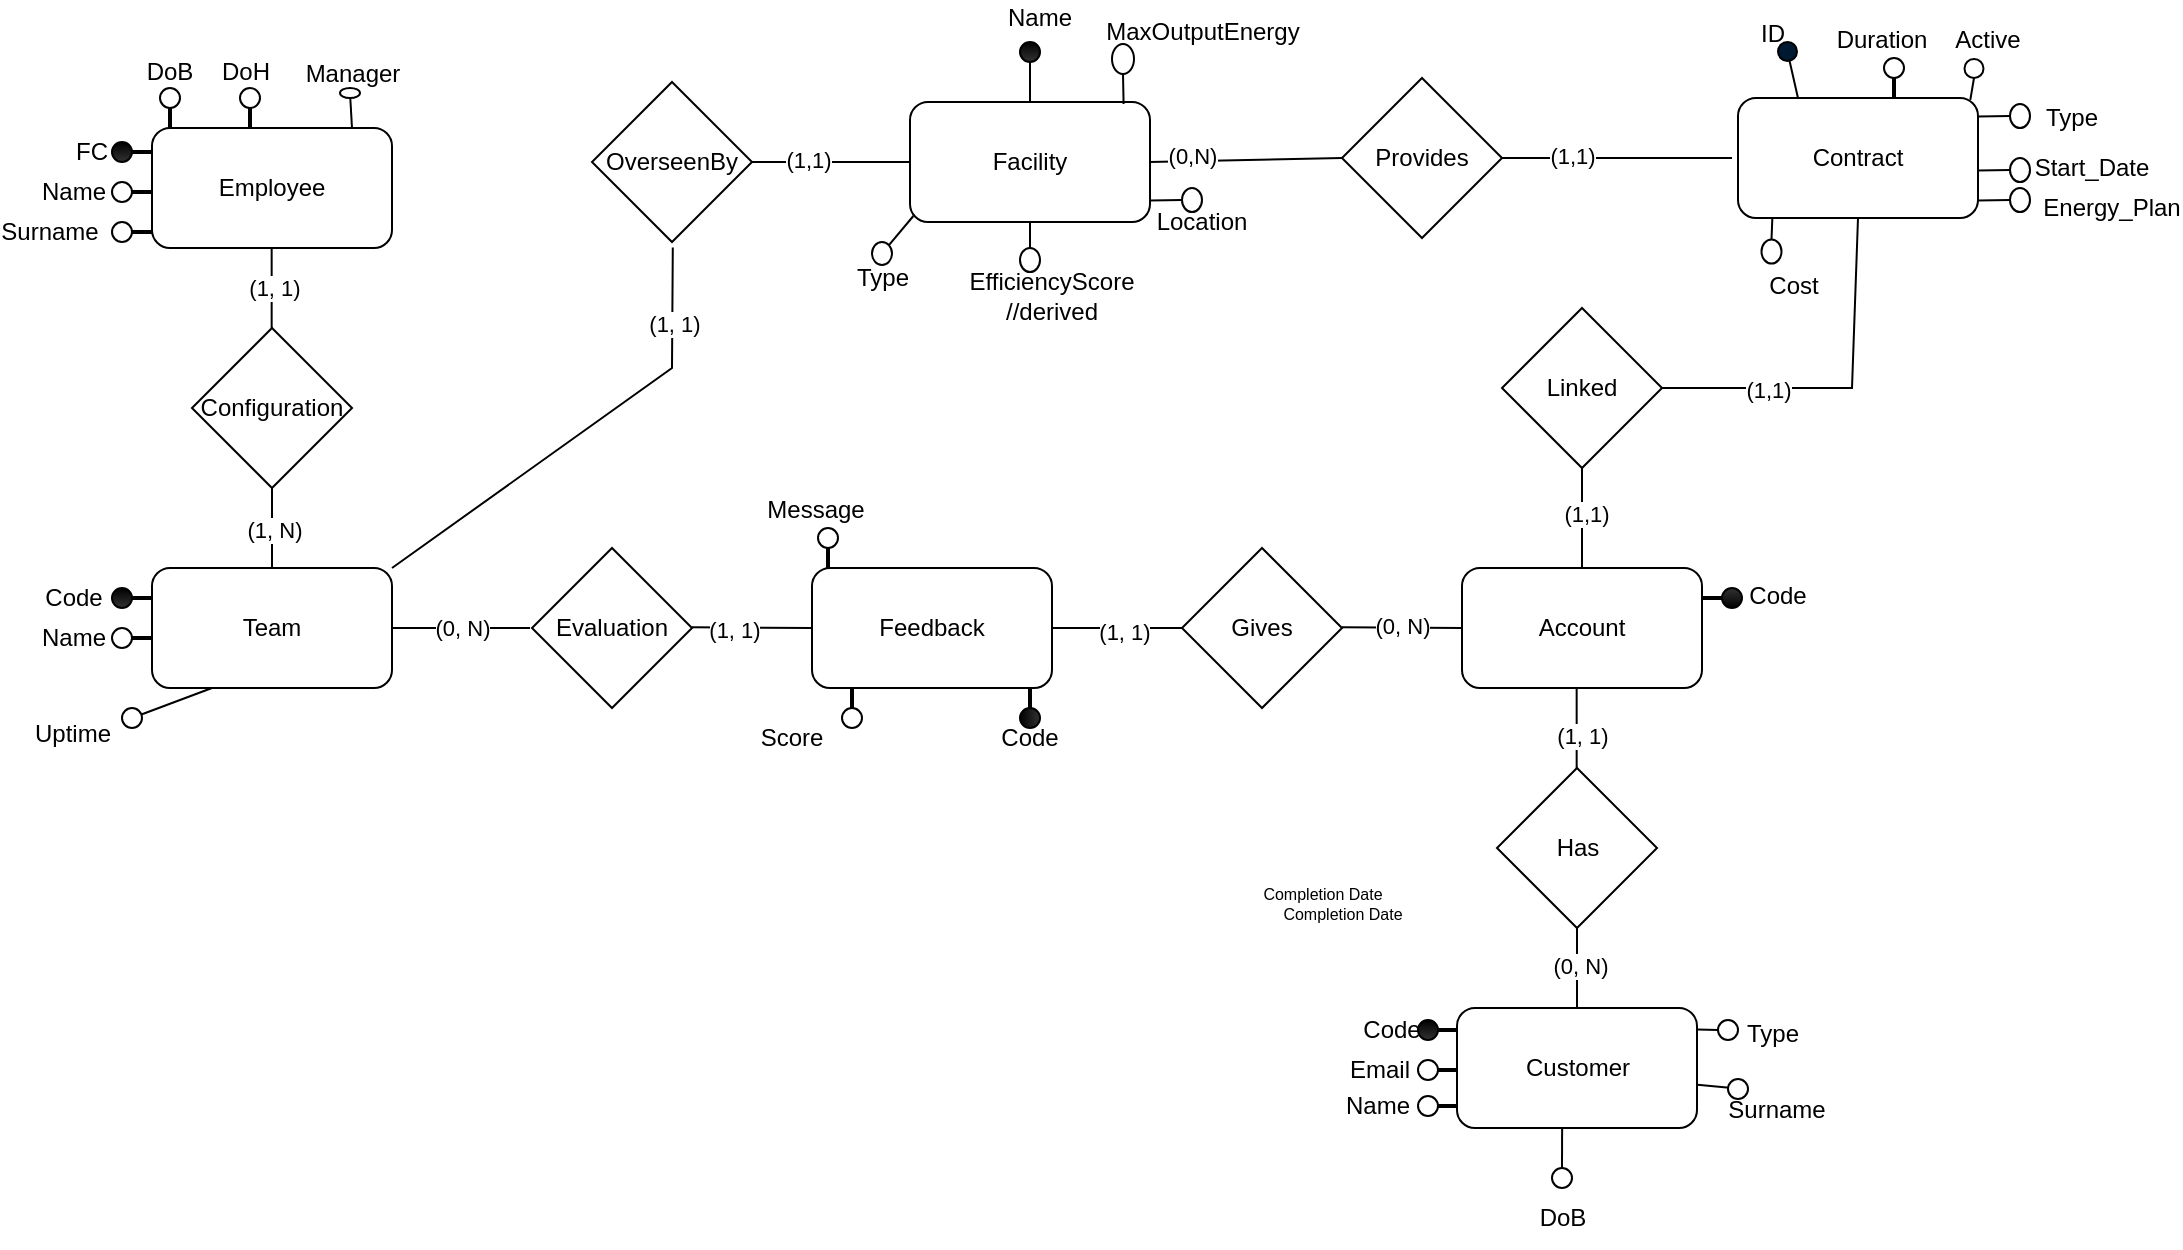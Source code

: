 <mxfile version="26.0.10">
  <diagram id="R2lEEEUBdFMjLlhIrx00" name="Page-1">
    <mxGraphModel dx="2049" dy="1503" grid="1" gridSize="10" guides="1" tooltips="1" connect="1" arrows="1" fold="1" page="0" pageScale="1" pageWidth="850" pageHeight="1100" background="none" math="0" shadow="0" extFonts="Permanent Marker^https://fonts.googleapis.com/css?family=Permanent+Marker">
      <root>
        <mxCell id="0" />
        <mxCell id="1" parent="0" />
        <mxCell id="Rv9nNQW4Hy2pHnhk0odQ-2" value="Facility" style="rounded=1;whiteSpace=wrap;html=1;" parent="1" vertex="1">
          <mxGeometry x="509" y="27" width="120" height="60" as="geometry" />
        </mxCell>
        <mxCell id="Rv9nNQW4Hy2pHnhk0odQ-5" value="Customer" style="rounded=1;whiteSpace=wrap;html=1;" parent="1" vertex="1">
          <mxGeometry x="782.5" y="480" width="120" height="60" as="geometry" />
        </mxCell>
        <mxCell id="Rv9nNQW4Hy2pHnhk0odQ-7" value="Team" style="rounded=1;whiteSpace=wrap;html=1;" parent="1" vertex="1">
          <mxGeometry x="130" y="260" width="120" height="60" as="geometry" />
        </mxCell>
        <mxCell id="Rv9nNQW4Hy2pHnhk0odQ-8" value="Employee" style="rounded=1;whiteSpace=wrap;html=1;" parent="1" vertex="1">
          <mxGeometry x="130" y="40" width="120" height="60" as="geometry" />
        </mxCell>
        <mxCell id="Rv9nNQW4Hy2pHnhk0odQ-10" value="Feedback" style="rounded=1;whiteSpace=wrap;html=1;" parent="1" vertex="1">
          <mxGeometry x="460" y="260" width="120" height="60" as="geometry" />
        </mxCell>
        <mxCell id="Rv9nNQW4Hy2pHnhk0odQ-11" value="Account" style="rounded=1;whiteSpace=wrap;html=1;" parent="1" vertex="1">
          <mxGeometry x="785" y="260" width="120" height="60" as="geometry" />
        </mxCell>
        <mxCell id="Rv9nNQW4Hy2pHnhk0odQ-14" value="Gives" style="rhombus;whiteSpace=wrap;html=1;" parent="1" vertex="1">
          <mxGeometry x="645" y="250" width="80" height="80" as="geometry" />
        </mxCell>
        <mxCell id="Rv9nNQW4Hy2pHnhk0odQ-16" value="Has" style="rhombus;whiteSpace=wrap;html=1;" parent="1" vertex="1">
          <mxGeometry x="802.5" y="360" width="80" height="80" as="geometry" />
        </mxCell>
        <mxCell id="Rv9nNQW4Hy2pHnhk0odQ-27" value="" style="endArrow=none;html=1;rounded=0;exitX=0.5;exitY=0;exitDx=0;exitDy=0;entryX=0.5;entryY=1;entryDx=0;entryDy=0;" parent="1" source="Rv9nNQW4Hy2pHnhk0odQ-5" target="Rv9nNQW4Hy2pHnhk0odQ-16" edge="1">
          <mxGeometry width="50" height="50" relative="1" as="geometry">
            <mxPoint x="787.5" y="490" as="sourcePoint" />
            <mxPoint x="837.5" y="440" as="targetPoint" />
          </mxGeometry>
        </mxCell>
        <mxCell id="Rv9nNQW4Hy2pHnhk0odQ-61" value="(0, N)" style="edgeLabel;html=1;align=center;verticalAlign=middle;resizable=0;points=[];" parent="Rv9nNQW4Hy2pHnhk0odQ-27" vertex="1" connectable="0">
          <mxGeometry x="0.06" y="-1" relative="1" as="geometry">
            <mxPoint as="offset" />
          </mxGeometry>
        </mxCell>
        <mxCell id="Rv9nNQW4Hy2pHnhk0odQ-28" value="" style="endArrow=none;html=1;rounded=0;exitX=0.5;exitY=0;exitDx=0;exitDy=0;entryX=0.5;entryY=1;entryDx=0;entryDy=0;" parent="1" edge="1">
          <mxGeometry width="50" height="50" relative="1" as="geometry">
            <mxPoint x="842.33" y="360" as="sourcePoint" />
            <mxPoint x="842.33" y="320" as="targetPoint" />
          </mxGeometry>
        </mxCell>
        <mxCell id="Rv9nNQW4Hy2pHnhk0odQ-62" value="(1, 1)" style="edgeLabel;html=1;align=center;verticalAlign=middle;resizable=0;points=[];" parent="Rv9nNQW4Hy2pHnhk0odQ-28" vertex="1" connectable="0">
          <mxGeometry x="-0.2" y="-2" relative="1" as="geometry">
            <mxPoint as="offset" />
          </mxGeometry>
        </mxCell>
        <mxCell id="Rv9nNQW4Hy2pHnhk0odQ-35" value="Configuration" style="rhombus;whiteSpace=wrap;html=1;" parent="1" vertex="1">
          <mxGeometry x="150" y="140" width="80" height="80" as="geometry" />
        </mxCell>
        <mxCell id="Rv9nNQW4Hy2pHnhk0odQ-36" value="" style="endArrow=none;html=1;rounded=0;exitX=0.5;exitY=0;exitDx=0;exitDy=0;entryX=0.5;entryY=1;entryDx=0;entryDy=0;" parent="1" target="Rv9nNQW4Hy2pHnhk0odQ-35" edge="1">
          <mxGeometry width="50" height="50" relative="1" as="geometry">
            <mxPoint x="190" y="260" as="sourcePoint" />
            <mxPoint x="185" y="220" as="targetPoint" />
          </mxGeometry>
        </mxCell>
        <mxCell id="Rv9nNQW4Hy2pHnhk0odQ-67" value="(1, N)" style="edgeLabel;html=1;align=center;verticalAlign=middle;resizable=0;points=[];" parent="Rv9nNQW4Hy2pHnhk0odQ-36" vertex="1" connectable="0">
          <mxGeometry x="-0.04" y="-1" relative="1" as="geometry">
            <mxPoint as="offset" />
          </mxGeometry>
        </mxCell>
        <mxCell id="Rv9nNQW4Hy2pHnhk0odQ-37" value="" style="endArrow=none;html=1;rounded=0;exitX=0.5;exitY=0;exitDx=0;exitDy=0;entryX=0.5;entryY=1;entryDx=0;entryDy=0;" parent="1" edge="1">
          <mxGeometry width="50" height="50" relative="1" as="geometry">
            <mxPoint x="189.83" y="140" as="sourcePoint" />
            <mxPoint x="189.83" y="100" as="targetPoint" />
          </mxGeometry>
        </mxCell>
        <mxCell id="Rv9nNQW4Hy2pHnhk0odQ-68" value="(1, 1)" style="edgeLabel;html=1;align=center;verticalAlign=middle;resizable=0;points=[];" parent="Rv9nNQW4Hy2pHnhk0odQ-37" vertex="1" connectable="0">
          <mxGeometry y="-1" relative="1" as="geometry">
            <mxPoint as="offset" />
          </mxGeometry>
        </mxCell>
        <mxCell id="Rv9nNQW4Hy2pHnhk0odQ-43" value="OverseenBy" style="rhombus;whiteSpace=wrap;html=1;" parent="1" vertex="1">
          <mxGeometry x="350" y="17" width="80" height="80" as="geometry" />
        </mxCell>
        <mxCell id="Rv9nNQW4Hy2pHnhk0odQ-45" value="" style="endArrow=none;html=1;rounded=0;entryX=1;entryY=0;entryDx=0;entryDy=0;exitX=0.505;exitY=1.035;exitDx=0;exitDy=0;exitPerimeter=0;" parent="1" source="Rv9nNQW4Hy2pHnhk0odQ-43" target="Rv9nNQW4Hy2pHnhk0odQ-7" edge="1">
          <mxGeometry width="50" height="50" relative="1" as="geometry">
            <mxPoint x="40" y="288.86" as="sourcePoint" />
            <mxPoint x="130" y="288.86" as="targetPoint" />
            <Array as="points">
              <mxPoint x="390" y="160" />
            </Array>
          </mxGeometry>
        </mxCell>
        <mxCell id="Rv9nNQW4Hy2pHnhk0odQ-69" value="(1, 1)" style="edgeLabel;html=1;align=center;verticalAlign=middle;resizable=0;points=[];" parent="Rv9nNQW4Hy2pHnhk0odQ-45" vertex="1" connectable="0">
          <mxGeometry x="-0.676" y="1" relative="1" as="geometry">
            <mxPoint as="offset" />
          </mxGeometry>
        </mxCell>
        <mxCell id="Rv9nNQW4Hy2pHnhk0odQ-50" value="" style="endArrow=none;html=1;rounded=0;entryX=0;entryY=0.5;entryDx=0;entryDy=0;" parent="1" target="Rv9nNQW4Hy2pHnhk0odQ-14" edge="1">
          <mxGeometry width="50" height="50" relative="1" as="geometry">
            <mxPoint x="580" y="290" as="sourcePoint" />
            <mxPoint x="630" y="240" as="targetPoint" />
          </mxGeometry>
        </mxCell>
        <mxCell id="Rv9nNQW4Hy2pHnhk0odQ-64" value="(1, 1)" style="edgeLabel;html=1;align=center;verticalAlign=middle;resizable=0;points=[];" parent="Rv9nNQW4Hy2pHnhk0odQ-50" vertex="1" connectable="0">
          <mxGeometry x="0.108" y="-2" relative="1" as="geometry">
            <mxPoint as="offset" />
          </mxGeometry>
        </mxCell>
        <mxCell id="Rv9nNQW4Hy2pHnhk0odQ-52" value="" style="endArrow=none;html=1;rounded=0;" parent="1" edge="1">
          <mxGeometry width="50" height="50" relative="1" as="geometry">
            <mxPoint x="725" y="289.66" as="sourcePoint" />
            <mxPoint x="785" y="290" as="targetPoint" />
          </mxGeometry>
        </mxCell>
        <mxCell id="Rv9nNQW4Hy2pHnhk0odQ-63" value="(0, N)" style="edgeLabel;html=1;align=center;verticalAlign=middle;resizable=0;points=[];" parent="Rv9nNQW4Hy2pHnhk0odQ-52" vertex="1" connectable="0">
          <mxGeometry x="-0.007" y="1" relative="1" as="geometry">
            <mxPoint as="offset" />
          </mxGeometry>
        </mxCell>
        <mxCell id="Rv9nNQW4Hy2pHnhk0odQ-54" value="" style="endArrow=none;html=1;rounded=0;entryX=0;entryY=0.5;entryDx=0;entryDy=0;exitX=1;exitY=0.5;exitDx=0;exitDy=0;" parent="1" source="Rv9nNQW4Hy2pHnhk0odQ-7" edge="1">
          <mxGeometry width="50" height="50" relative="1" as="geometry">
            <mxPoint x="254" y="290" as="sourcePoint" />
            <mxPoint x="319" y="290" as="targetPoint" />
          </mxGeometry>
        </mxCell>
        <mxCell id="Rv9nNQW4Hy2pHnhk0odQ-66" value="(0, N)" style="edgeLabel;html=1;align=center;verticalAlign=middle;resizable=0;points=[];" parent="Rv9nNQW4Hy2pHnhk0odQ-54" vertex="1" connectable="0">
          <mxGeometry x="-0.003" y="-1" relative="1" as="geometry">
            <mxPoint y="-1" as="offset" />
          </mxGeometry>
        </mxCell>
        <mxCell id="Rv9nNQW4Hy2pHnhk0odQ-55" value="Evaluation" style="rhombus;whiteSpace=wrap;html=1;" parent="1" vertex="1">
          <mxGeometry x="320" y="250" width="80" height="80" as="geometry" />
        </mxCell>
        <mxCell id="Rv9nNQW4Hy2pHnhk0odQ-56" value="" style="endArrow=none;html=1;rounded=0;" parent="1" edge="1">
          <mxGeometry width="50" height="50" relative="1" as="geometry">
            <mxPoint x="400" y="289.66" as="sourcePoint" />
            <mxPoint x="460" y="290" as="targetPoint" />
          </mxGeometry>
        </mxCell>
        <mxCell id="Rv9nNQW4Hy2pHnhk0odQ-65" value="(1, 1)" style="edgeLabel;html=1;align=center;verticalAlign=middle;resizable=0;points=[];" parent="Rv9nNQW4Hy2pHnhk0odQ-56" vertex="1" connectable="0">
          <mxGeometry x="-0.306" y="-1" relative="1" as="geometry">
            <mxPoint as="offset" />
          </mxGeometry>
        </mxCell>
        <mxCell id="Rv9nNQW4Hy2pHnhk0odQ-91" value="" style="group" parent="1" vertex="1" connectable="0">
          <mxGeometry x="110" y="290" width="20" height="10" as="geometry" />
        </mxCell>
        <mxCell id="Rv9nNQW4Hy2pHnhk0odQ-83" value="" style="line;strokeWidth=2;html=1;" parent="Rv9nNQW4Hy2pHnhk0odQ-91" vertex="1">
          <mxGeometry x="10" width="10" height="10" as="geometry" />
        </mxCell>
        <mxCell id="Rv9nNQW4Hy2pHnhk0odQ-90" value="" style="ellipse;whiteSpace=wrap;html=1;aspect=fixed;" parent="Rv9nNQW4Hy2pHnhk0odQ-91" vertex="1">
          <mxGeometry width="10" height="10" as="geometry" />
        </mxCell>
        <mxCell id="Rv9nNQW4Hy2pHnhk0odQ-92" value="" style="group" parent="1" vertex="1" connectable="0">
          <mxGeometry x="110" y="270" width="20" height="10" as="geometry" />
        </mxCell>
        <mxCell id="Rv9nNQW4Hy2pHnhk0odQ-93" value="" style="line;strokeWidth=2;html=1;" parent="Rv9nNQW4Hy2pHnhk0odQ-92" vertex="1">
          <mxGeometry x="10" width="10" height="10" as="geometry" />
        </mxCell>
        <mxCell id="Rv9nNQW4Hy2pHnhk0odQ-94" value="" style="ellipse;whiteSpace=wrap;html=1;aspect=fixed;fillStyle=solid;fillColor=#000000;gradientColor=#333333;" parent="Rv9nNQW4Hy2pHnhk0odQ-92" vertex="1">
          <mxGeometry width="10" height="10" as="geometry" />
        </mxCell>
        <mxCell id="Rv9nNQW4Hy2pHnhk0odQ-96" value="Code" style="text;html=1;align=center;verticalAlign=middle;whiteSpace=wrap;rounded=0;" parent="1" vertex="1">
          <mxGeometry x="81" y="270" width="20" height="10" as="geometry" />
        </mxCell>
        <mxCell id="Rv9nNQW4Hy2pHnhk0odQ-97" value="Name" style="text;html=1;align=center;verticalAlign=middle;whiteSpace=wrap;rounded=0;" parent="1" vertex="1">
          <mxGeometry x="81" y="290" width="20" height="10" as="geometry" />
        </mxCell>
        <mxCell id="Rv9nNQW4Hy2pHnhk0odQ-106" value="" style="group" parent="1" vertex="1" connectable="0">
          <mxGeometry x="110" y="67" width="20" height="10" as="geometry" />
        </mxCell>
        <mxCell id="Rv9nNQW4Hy2pHnhk0odQ-107" value="" style="line;strokeWidth=2;html=1;" parent="Rv9nNQW4Hy2pHnhk0odQ-106" vertex="1">
          <mxGeometry x="10" width="10" height="10" as="geometry" />
        </mxCell>
        <mxCell id="Rv9nNQW4Hy2pHnhk0odQ-108" value="" style="ellipse;whiteSpace=wrap;html=1;aspect=fixed;" parent="Rv9nNQW4Hy2pHnhk0odQ-106" vertex="1">
          <mxGeometry width="10" height="10" as="geometry" />
        </mxCell>
        <mxCell id="Rv9nNQW4Hy2pHnhk0odQ-109" value="" style="group" parent="1" vertex="1" connectable="0">
          <mxGeometry x="110" y="47" width="20" height="10" as="geometry" />
        </mxCell>
        <mxCell id="Rv9nNQW4Hy2pHnhk0odQ-110" value="" style="line;strokeWidth=2;html=1;" parent="Rv9nNQW4Hy2pHnhk0odQ-109" vertex="1">
          <mxGeometry x="10" width="10" height="10" as="geometry" />
        </mxCell>
        <mxCell id="Rv9nNQW4Hy2pHnhk0odQ-111" value="" style="ellipse;whiteSpace=wrap;html=1;aspect=fixed;fillStyle=solid;fillColor=#000000;gradientColor=#333333;" parent="Rv9nNQW4Hy2pHnhk0odQ-109" vertex="1">
          <mxGeometry width="10" height="10" as="geometry" />
        </mxCell>
        <mxCell id="Rv9nNQW4Hy2pHnhk0odQ-112" value="FC" style="text;html=1;align=center;verticalAlign=middle;whiteSpace=wrap;rounded=0;" parent="1" vertex="1">
          <mxGeometry x="90" y="47" width="20" height="10" as="geometry" />
        </mxCell>
        <mxCell id="Rv9nNQW4Hy2pHnhk0odQ-113" value="Name" style="text;html=1;align=center;verticalAlign=middle;whiteSpace=wrap;rounded=0;" parent="1" vertex="1">
          <mxGeometry x="81" y="67" width="20" height="10" as="geometry" />
        </mxCell>
        <mxCell id="Rv9nNQW4Hy2pHnhk0odQ-114" value="" style="group" parent="1" vertex="1" connectable="0">
          <mxGeometry x="110" y="87" width="20" height="10" as="geometry" />
        </mxCell>
        <mxCell id="Rv9nNQW4Hy2pHnhk0odQ-115" value="" style="line;strokeWidth=2;html=1;" parent="Rv9nNQW4Hy2pHnhk0odQ-114" vertex="1">
          <mxGeometry x="10" width="10" height="10" as="geometry" />
        </mxCell>
        <mxCell id="Rv9nNQW4Hy2pHnhk0odQ-116" value="" style="ellipse;whiteSpace=wrap;html=1;aspect=fixed;" parent="Rv9nNQW4Hy2pHnhk0odQ-114" vertex="1">
          <mxGeometry width="10" height="10" as="geometry" />
        </mxCell>
        <mxCell id="Rv9nNQW4Hy2pHnhk0odQ-117" value="Surname" style="text;html=1;align=center;verticalAlign=middle;whiteSpace=wrap;rounded=0;" parent="1" vertex="1">
          <mxGeometry x="69" y="87" width="20" height="10" as="geometry" />
        </mxCell>
        <mxCell id="Rv9nNQW4Hy2pHnhk0odQ-118" value="" style="group;rotation=90;" parent="1" vertex="1" connectable="0">
          <mxGeometry x="129" y="25" width="20" height="10" as="geometry" />
        </mxCell>
        <mxCell id="Rv9nNQW4Hy2pHnhk0odQ-119" value="" style="line;strokeWidth=2;html=1;rotation=90;" parent="Rv9nNQW4Hy2pHnhk0odQ-118" vertex="1">
          <mxGeometry x="5" y="5" width="10" height="10" as="geometry" />
        </mxCell>
        <mxCell id="Rv9nNQW4Hy2pHnhk0odQ-120" value="" style="ellipse;whiteSpace=wrap;html=1;aspect=fixed;rotation=90;" parent="Rv9nNQW4Hy2pHnhk0odQ-118" vertex="1">
          <mxGeometry x="5" y="-5" width="10" height="10" as="geometry" />
        </mxCell>
        <mxCell id="Rv9nNQW4Hy2pHnhk0odQ-121" value="DoB" style="text;html=1;align=center;verticalAlign=middle;whiteSpace=wrap;rounded=0;" parent="1" vertex="1">
          <mxGeometry x="134" y="7" width="10" height="10" as="geometry" />
        </mxCell>
        <mxCell id="Rv9nNQW4Hy2pHnhk0odQ-124" value="" style="group;rotation=90;" parent="1" vertex="1" connectable="0">
          <mxGeometry x="169" y="25" width="20" height="10" as="geometry" />
        </mxCell>
        <mxCell id="Rv9nNQW4Hy2pHnhk0odQ-125" value="" style="line;strokeWidth=2;html=1;rotation=90;" parent="Rv9nNQW4Hy2pHnhk0odQ-124" vertex="1">
          <mxGeometry x="5" y="5" width="10" height="10" as="geometry" />
        </mxCell>
        <mxCell id="Rv9nNQW4Hy2pHnhk0odQ-126" value="" style="ellipse;whiteSpace=wrap;html=1;aspect=fixed;rotation=90;" parent="Rv9nNQW4Hy2pHnhk0odQ-124" vertex="1">
          <mxGeometry x="5" y="-5" width="10" height="10" as="geometry" />
        </mxCell>
        <mxCell id="Rv9nNQW4Hy2pHnhk0odQ-127" value="DoH" style="text;html=1;align=center;verticalAlign=middle;whiteSpace=wrap;rounded=0;" parent="1" vertex="1">
          <mxGeometry x="172" y="7" width="10" height="10" as="geometry" />
        </mxCell>
        <mxCell id="Rv9nNQW4Hy2pHnhk0odQ-135" value="" style="group;rotation=-90;" parent="1" vertex="1" connectable="0">
          <mxGeometry x="559" y="325" width="20" height="10" as="geometry" />
        </mxCell>
        <mxCell id="Rv9nNQW4Hy2pHnhk0odQ-136" value="" style="line;strokeWidth=2;html=1;rotation=-90;" parent="Rv9nNQW4Hy2pHnhk0odQ-135" vertex="1">
          <mxGeometry x="5" y="-5" width="10" height="10" as="geometry" />
        </mxCell>
        <mxCell id="Rv9nNQW4Hy2pHnhk0odQ-137" value="" style="ellipse;whiteSpace=wrap;html=1;aspect=fixed;fillStyle=solid;fillColor=#000000;gradientColor=#333333;rotation=-90;" parent="Rv9nNQW4Hy2pHnhk0odQ-135" vertex="1">
          <mxGeometry x="5" y="5" width="10" height="10" as="geometry" />
        </mxCell>
        <mxCell id="Rv9nNQW4Hy2pHnhk0odQ-138" value="Code" style="text;html=1;align=center;verticalAlign=middle;whiteSpace=wrap;rounded=0;" parent="1" vertex="1">
          <mxGeometry x="559" y="340" width="20" height="10" as="geometry" />
        </mxCell>
        <mxCell id="Rv9nNQW4Hy2pHnhk0odQ-140" value="" style="group;rotation=-90;" parent="1" vertex="1" connectable="0">
          <mxGeometry x="470" y="325" width="20" height="10" as="geometry" />
        </mxCell>
        <mxCell id="Rv9nNQW4Hy2pHnhk0odQ-141" value="" style="line;strokeWidth=2;html=1;rotation=-90;" parent="Rv9nNQW4Hy2pHnhk0odQ-140" vertex="1">
          <mxGeometry x="5" y="-5" width="10" height="10" as="geometry" />
        </mxCell>
        <mxCell id="Rv9nNQW4Hy2pHnhk0odQ-142" value="" style="ellipse;whiteSpace=wrap;html=1;aspect=fixed;rotation=-90;" parent="Rv9nNQW4Hy2pHnhk0odQ-140" vertex="1">
          <mxGeometry x="5" y="5" width="10" height="10" as="geometry" />
        </mxCell>
        <mxCell id="Rv9nNQW4Hy2pHnhk0odQ-143" value="Score" style="text;html=1;align=center;verticalAlign=middle;whiteSpace=wrap;rounded=0;" parent="1" vertex="1">
          <mxGeometry x="440" y="340" width="20" height="10" as="geometry" />
        </mxCell>
        <mxCell id="Rv9nNQW4Hy2pHnhk0odQ-144" value="" style="group;rotation=90;" parent="1" vertex="1" connectable="0">
          <mxGeometry x="458" y="245" width="20" height="10" as="geometry" />
        </mxCell>
        <mxCell id="Rv9nNQW4Hy2pHnhk0odQ-145" value="" style="line;strokeWidth=2;html=1;rotation=90;" parent="Rv9nNQW4Hy2pHnhk0odQ-144" vertex="1">
          <mxGeometry x="5" y="5" width="10" height="10" as="geometry" />
        </mxCell>
        <mxCell id="Rv9nNQW4Hy2pHnhk0odQ-146" value="" style="ellipse;whiteSpace=wrap;html=1;aspect=fixed;rotation=90;" parent="Rv9nNQW4Hy2pHnhk0odQ-144" vertex="1">
          <mxGeometry x="5" y="-5" width="10" height="10" as="geometry" />
        </mxCell>
        <mxCell id="Rv9nNQW4Hy2pHnhk0odQ-147" value="Message" style="text;html=1;align=center;verticalAlign=middle;whiteSpace=wrap;rounded=0;" parent="1" vertex="1">
          <mxGeometry x="457" y="226" width="10" height="10" as="geometry" />
        </mxCell>
        <mxCell id="Rv9nNQW4Hy2pHnhk0odQ-212" value="Location" style="text;html=1;align=center;verticalAlign=middle;whiteSpace=wrap;rounded=0;" parent="1" vertex="1">
          <mxGeometry x="645" y="82" width="20" height="10" as="geometry" />
        </mxCell>
        <mxCell id="Rv9nNQW4Hy2pHnhk0odQ-226" value="" style="group" parent="1" vertex="1" connectable="0">
          <mxGeometry x="763" y="506" width="20" height="10" as="geometry" />
        </mxCell>
        <mxCell id="Rv9nNQW4Hy2pHnhk0odQ-227" value="" style="line;strokeWidth=2;html=1;" parent="Rv9nNQW4Hy2pHnhk0odQ-226" vertex="1">
          <mxGeometry x="10" width="10" height="10" as="geometry" />
        </mxCell>
        <mxCell id="Rv9nNQW4Hy2pHnhk0odQ-228" value="" style="ellipse;whiteSpace=wrap;html=1;aspect=fixed;" parent="Rv9nNQW4Hy2pHnhk0odQ-226" vertex="1">
          <mxGeometry width="10" height="10" as="geometry" />
        </mxCell>
        <mxCell id="Rv9nNQW4Hy2pHnhk0odQ-229" value="" style="group" parent="1" vertex="1" connectable="0">
          <mxGeometry x="763" y="486" width="20" height="10" as="geometry" />
        </mxCell>
        <mxCell id="Rv9nNQW4Hy2pHnhk0odQ-230" value="" style="line;strokeWidth=2;html=1;" parent="Rv9nNQW4Hy2pHnhk0odQ-229" vertex="1">
          <mxGeometry x="10" width="10" height="10" as="geometry" />
        </mxCell>
        <mxCell id="Rv9nNQW4Hy2pHnhk0odQ-231" value="" style="ellipse;whiteSpace=wrap;html=1;aspect=fixed;fillStyle=solid;fillColor=#000000;gradientColor=#333333;" parent="Rv9nNQW4Hy2pHnhk0odQ-229" vertex="1">
          <mxGeometry width="10" height="10" as="geometry" />
        </mxCell>
        <mxCell id="Rv9nNQW4Hy2pHnhk0odQ-232" value="Code" style="text;html=1;align=center;verticalAlign=middle;whiteSpace=wrap;rounded=0;" parent="1" vertex="1">
          <mxGeometry x="740" y="486" width="20" height="10" as="geometry" />
        </mxCell>
        <mxCell id="Rv9nNQW4Hy2pHnhk0odQ-233" value="Email" style="text;html=1;align=center;verticalAlign=middle;whiteSpace=wrap;rounded=0;" parent="1" vertex="1">
          <mxGeometry x="734" y="506" width="20" height="10" as="geometry" />
        </mxCell>
        <mxCell id="Rv9nNQW4Hy2pHnhk0odQ-234" value="" style="group" parent="1" vertex="1" connectable="0">
          <mxGeometry x="763" y="524" width="20" height="10" as="geometry" />
        </mxCell>
        <mxCell id="Rv9nNQW4Hy2pHnhk0odQ-235" value="" style="line;strokeWidth=2;html=1;" parent="Rv9nNQW4Hy2pHnhk0odQ-234" vertex="1">
          <mxGeometry x="10" width="10" height="10" as="geometry" />
        </mxCell>
        <mxCell id="Rv9nNQW4Hy2pHnhk0odQ-236" value="" style="ellipse;whiteSpace=wrap;html=1;aspect=fixed;" parent="Rv9nNQW4Hy2pHnhk0odQ-234" vertex="1">
          <mxGeometry width="10" height="10" as="geometry" />
        </mxCell>
        <mxCell id="Rv9nNQW4Hy2pHnhk0odQ-237" value="Name" style="text;html=1;align=center;verticalAlign=middle;whiteSpace=wrap;rounded=0;" parent="1" vertex="1">
          <mxGeometry x="733" y="524" width="20" height="10" as="geometry" />
        </mxCell>
        <mxCell id="Rv9nNQW4Hy2pHnhk0odQ-268" value="" style="group;rotation=-180;" parent="1" vertex="1" connectable="0">
          <mxGeometry x="905" y="270" width="20" height="10" as="geometry" />
        </mxCell>
        <mxCell id="Rv9nNQW4Hy2pHnhk0odQ-269" value="" style="line;strokeWidth=2;html=1;rotation=-180;" parent="Rv9nNQW4Hy2pHnhk0odQ-268" vertex="1">
          <mxGeometry width="10" height="10" as="geometry" />
        </mxCell>
        <mxCell id="Rv9nNQW4Hy2pHnhk0odQ-270" value="" style="ellipse;whiteSpace=wrap;html=1;aspect=fixed;fillStyle=solid;fillColor=#000000;gradientColor=#333333;rotation=-180;" parent="Rv9nNQW4Hy2pHnhk0odQ-268" vertex="1">
          <mxGeometry x="10" width="10" height="10" as="geometry" />
        </mxCell>
        <mxCell id="Rv9nNQW4Hy2pHnhk0odQ-271" value="Code" style="text;html=1;align=center;verticalAlign=middle;whiteSpace=wrap;rounded=0;" parent="1" vertex="1">
          <mxGeometry x="932.5" y="269" width="20" height="10" as="geometry" />
        </mxCell>
        <mxCell id="Rv9nNQW4Hy2pHnhk0odQ-281" value="&lt;font style=&quot;font-size: 8px;&quot;&gt;Completion Date&lt;/font&gt;" style="text;html=1;align=center;verticalAlign=middle;whiteSpace=wrap;rounded=0;" parent="1" vertex="1">
          <mxGeometry x="678.5" y="417" width="72.5" height="10" as="geometry" />
        </mxCell>
        <mxCell id="FTfOvMeQZkhhuj3rjYe9-10" value="&lt;font style=&quot;font-size: 8px;&quot;&gt;Completion Date&lt;/font&gt;" style="text;html=1;align=center;verticalAlign=middle;whiteSpace=wrap;rounded=0;" parent="1" vertex="1">
          <mxGeometry x="688.5" y="427" width="72.5" height="10" as="geometry" />
        </mxCell>
        <mxCell id="FTfOvMeQZkhhuj3rjYe9-11" value="" style="endArrow=none;html=1;rounded=0;exitX=0.014;exitY=0.95;exitDx=0;exitDy=0;exitPerimeter=0;" parent="1" source="Rv9nNQW4Hy2pHnhk0odQ-2" target="FTfOvMeQZkhhuj3rjYe9-13" edge="1">
          <mxGeometry width="50" height="50" relative="1" as="geometry">
            <mxPoint x="661" y="57" as="sourcePoint" />
            <mxPoint x="680" y="57" as="targetPoint" />
          </mxGeometry>
        </mxCell>
        <mxCell id="FTfOvMeQZkhhuj3rjYe9-13" value="" style="ellipse;whiteSpace=wrap;html=1;" parent="1" vertex="1">
          <mxGeometry x="490" y="97" width="10" height="11.5" as="geometry" />
        </mxCell>
        <mxCell id="FTfOvMeQZkhhuj3rjYe9-14" value="Type" style="text;html=1;align=center;verticalAlign=middle;resizable=0;points=[];autosize=1;strokeColor=none;fillColor=none;" parent="1" vertex="1">
          <mxGeometry x="470" y="100" width="50" height="30" as="geometry" />
        </mxCell>
        <mxCell id="FTfOvMeQZkhhuj3rjYe9-20" value="" style="endArrow=none;html=1;rounded=0;entryX=1.001;entryY=0.821;entryDx=0;entryDy=0;entryPerimeter=0;" parent="1" source="FTfOvMeQZkhhuj3rjYe9-21" edge="1">
          <mxGeometry width="50" height="50" relative="1" as="geometry">
            <mxPoint x="679.88" y="76" as="sourcePoint" />
            <mxPoint x="629" y="76.26" as="targetPoint" />
          </mxGeometry>
        </mxCell>
        <mxCell id="FTfOvMeQZkhhuj3rjYe9-23" value="EfficiencyScore&lt;div&gt;&lt;span style=&quot;background-color: transparent; color: light-dark(rgb(0, 0, 0), rgb(255, 255, 255));&quot;&gt;//derived&lt;/span&gt;&lt;/div&gt;" style="text;html=1;align=center;verticalAlign=middle;whiteSpace=wrap;rounded=0;" parent="1" vertex="1">
          <mxGeometry x="570" y="120" width="20" height="7" as="geometry" />
        </mxCell>
        <mxCell id="FTfOvMeQZkhhuj3rjYe9-24" value="" style="ellipse;whiteSpace=wrap;html=1;" parent="1" vertex="1">
          <mxGeometry x="564" y="100" width="10" height="12" as="geometry" />
        </mxCell>
        <mxCell id="FTfOvMeQZkhhuj3rjYe9-25" value="" style="endArrow=none;html=1;rounded=0;entryX=0.5;entryY=1;entryDx=0;entryDy=0;exitX=0.5;exitY=0;exitDx=0;exitDy=0;" parent="1" source="FTfOvMeQZkhhuj3rjYe9-24" target="Rv9nNQW4Hy2pHnhk0odQ-2" edge="1">
          <mxGeometry width="50" height="50" relative="1" as="geometry">
            <mxPoint x="930" y="57" as="sourcePoint" />
            <mxPoint x="980" y="7" as="targetPoint" />
          </mxGeometry>
        </mxCell>
        <mxCell id="FTfOvMeQZkhhuj3rjYe9-28" value="" style="endArrow=none;html=1;rounded=0;" parent="1" source="FTfOvMeQZkhhuj3rjYe9-29" edge="1">
          <mxGeometry width="50" height="50" relative="1" as="geometry">
            <mxPoint x="120" y="330" as="sourcePoint" />
            <mxPoint x="160" y="320" as="targetPoint" />
          </mxGeometry>
        </mxCell>
        <mxCell id="FTfOvMeQZkhhuj3rjYe9-29" value="" style="ellipse;whiteSpace=wrap;html=1;" parent="1" vertex="1">
          <mxGeometry x="115" y="330" width="10" height="10" as="geometry" />
        </mxCell>
        <mxCell id="FTfOvMeQZkhhuj3rjYe9-30" value="Uptime" style="text;html=1;align=center;verticalAlign=middle;resizable=0;points=[];autosize=1;strokeColor=none;fillColor=none;" parent="1" vertex="1">
          <mxGeometry x="60" y="328" width="60" height="30" as="geometry" />
        </mxCell>
        <mxCell id="FTfOvMeQZkhhuj3rjYe9-32" value="" style="endArrow=none;html=1;rounded=0;" parent="1" target="FTfOvMeQZkhhuj3rjYe9-33" edge="1">
          <mxGeometry width="50" height="50" relative="1" as="geometry">
            <mxPoint x="230" y="40" as="sourcePoint" />
            <mxPoint x="230" y="20" as="targetPoint" />
          </mxGeometry>
        </mxCell>
        <mxCell id="FTfOvMeQZkhhuj3rjYe9-33" value="" style="ellipse;whiteSpace=wrap;html=1;" parent="1" vertex="1">
          <mxGeometry x="224" y="20" width="10" height="5" as="geometry" />
        </mxCell>
        <mxCell id="FTfOvMeQZkhhuj3rjYe9-34" value="Manager" style="text;html=1;align=center;verticalAlign=middle;resizable=0;points=[];autosize=1;strokeColor=none;fillColor=none;" parent="1" vertex="1">
          <mxGeometry x="195" y="-2" width="70" height="30" as="geometry" />
        </mxCell>
        <mxCell id="FTfOvMeQZkhhuj3rjYe9-35" value="" style="endArrow=none;html=1;rounded=0;exitX=1.002;exitY=0.179;exitDx=0;exitDy=0;exitPerimeter=0;" parent="1" source="Rv9nNQW4Hy2pHnhk0odQ-5" target="FTfOvMeQZkhhuj3rjYe9-36" edge="1">
          <mxGeometry width="50" height="50" relative="1" as="geometry">
            <mxPoint x="900" y="490" as="sourcePoint" />
            <mxPoint x="930" y="490" as="targetPoint" />
          </mxGeometry>
        </mxCell>
        <mxCell id="FTfOvMeQZkhhuj3rjYe9-36" value="" style="ellipse;whiteSpace=wrap;html=1;" parent="1" vertex="1">
          <mxGeometry x="913" y="486" width="10" height="10" as="geometry" />
        </mxCell>
        <mxCell id="FTfOvMeQZkhhuj3rjYe9-37" value="Type" style="text;html=1;align=center;verticalAlign=middle;resizable=0;points=[];autosize=1;strokeColor=none;fillColor=none;" parent="1" vertex="1">
          <mxGeometry x="915" y="478" width="50" height="30" as="geometry" />
        </mxCell>
        <mxCell id="FTfOvMeQZkhhuj3rjYe9-39" value="" style="endArrow=none;html=1;rounded=0;exitX=1.002;exitY=0.64;exitDx=0;exitDy=0;exitPerimeter=0;" parent="1" source="Rv9nNQW4Hy2pHnhk0odQ-5" edge="1">
          <mxGeometry width="50" height="50" relative="1" as="geometry">
            <mxPoint x="910" y="500" as="sourcePoint" />
            <mxPoint x="920" y="520" as="targetPoint" />
          </mxGeometry>
        </mxCell>
        <mxCell id="FTfOvMeQZkhhuj3rjYe9-41" value="" style="ellipse;whiteSpace=wrap;html=1;" parent="1" vertex="1">
          <mxGeometry x="918" y="515.5" width="10" height="10" as="geometry" />
        </mxCell>
        <mxCell id="FTfOvMeQZkhhuj3rjYe9-42" value="Surname" style="text;html=1;align=center;verticalAlign=middle;resizable=0;points=[];autosize=1;strokeColor=none;fillColor=none;" parent="1" vertex="1">
          <mxGeometry x="906.5" y="516" width="70" height="30" as="geometry" />
        </mxCell>
        <mxCell id="FTfOvMeQZkhhuj3rjYe9-46" value="" style="endArrow=none;html=1;rounded=0;exitX=1;exitY=0.5;exitDx=0;exitDy=0;entryX=0;entryY=0.5;entryDx=0;entryDy=0;" parent="1" source="Rv9nNQW4Hy2pHnhk0odQ-43" target="Rv9nNQW4Hy2pHnhk0odQ-2" edge="1">
          <mxGeometry width="50" height="50" relative="1" as="geometry">
            <mxPoint x="600" y="270" as="sourcePoint" />
            <mxPoint x="650" y="220" as="targetPoint" />
          </mxGeometry>
        </mxCell>
        <mxCell id="FTfOvMeQZkhhuj3rjYe9-48" value="(1,1)" style="edgeLabel;html=1;align=center;verticalAlign=middle;resizable=0;points=[];" parent="FTfOvMeQZkhhuj3rjYe9-46" vertex="1" connectable="0">
          <mxGeometry x="-0.285" y="1" relative="1" as="geometry">
            <mxPoint as="offset" />
          </mxGeometry>
        </mxCell>
        <mxCell id="Rv9nNQW4Hy2pHnhk0odQ-175" value="" style="ellipse;whiteSpace=wrap;html=1;aspect=fixed;fillStyle=solid;fillColor=#000000;gradientColor=#333333;" parent="1" vertex="1">
          <mxGeometry x="564" y="-3" width="10" height="10" as="geometry" />
        </mxCell>
        <mxCell id="Rv9nNQW4Hy2pHnhk0odQ-176" value="Name" style="text;html=1;align=center;verticalAlign=middle;whiteSpace=wrap;rounded=0;" parent="1" vertex="1">
          <mxGeometry x="564" y="-20" width="20" height="10" as="geometry" />
        </mxCell>
        <mxCell id="FTfOvMeQZkhhuj3rjYe9-52" value="" style="endArrow=none;html=1;rounded=0;entryX=0.5;entryY=0;entryDx=0;entryDy=0;exitX=0.5;exitY=1;exitDx=0;exitDy=0;" parent="1" source="Rv9nNQW4Hy2pHnhk0odQ-175" target="Rv9nNQW4Hy2pHnhk0odQ-2" edge="1">
          <mxGeometry width="50" height="50" relative="1" as="geometry">
            <mxPoint x="470" y="110" as="sourcePoint" />
            <mxPoint x="520" y="60" as="targetPoint" />
          </mxGeometry>
        </mxCell>
        <mxCell id="FTfOvMeQZkhhuj3rjYe9-53" value="Contract" style="rounded=1;whiteSpace=wrap;html=1;" parent="1" vertex="1">
          <mxGeometry x="923" y="25" width="120" height="60" as="geometry" />
        </mxCell>
        <mxCell id="FTfOvMeQZkhhuj3rjYe9-21" value="" style="ellipse;whiteSpace=wrap;html=1;" parent="1" vertex="1">
          <mxGeometry x="645" y="70" width="10" height="12" as="geometry" />
        </mxCell>
        <mxCell id="FTfOvMeQZkhhuj3rjYe9-59" value="Provides" style="rhombus;whiteSpace=wrap;html=1;" parent="1" vertex="1">
          <mxGeometry x="725" y="15" width="80" height="80" as="geometry" />
        </mxCell>
        <mxCell id="FTfOvMeQZkhhuj3rjYe9-60" value="" style="endArrow=none;html=1;rounded=0;entryX=1;entryY=0.5;entryDx=0;entryDy=0;exitX=0;exitY=0.5;exitDx=0;exitDy=0;" parent="1" source="FTfOvMeQZkhhuj3rjYe9-59" target="Rv9nNQW4Hy2pHnhk0odQ-2" edge="1">
          <mxGeometry width="50" height="50" relative="1" as="geometry">
            <mxPoint x="490" y="240" as="sourcePoint" />
            <mxPoint x="540" y="190" as="targetPoint" />
          </mxGeometry>
        </mxCell>
        <mxCell id="FTfOvMeQZkhhuj3rjYe9-68" value="(0,N)" style="edgeLabel;html=1;align=center;verticalAlign=middle;resizable=0;points=[];" parent="FTfOvMeQZkhhuj3rjYe9-60" vertex="1" connectable="0">
          <mxGeometry x="0.561" y="-3" relative="1" as="geometry">
            <mxPoint as="offset" />
          </mxGeometry>
        </mxCell>
        <mxCell id="FTfOvMeQZkhhuj3rjYe9-61" value="" style="endArrow=none;html=1;rounded=0;exitX=1;exitY=0.5;exitDx=0;exitDy=0;" parent="1" source="FTfOvMeQZkhhuj3rjYe9-59" edge="1">
          <mxGeometry width="50" height="50" relative="1" as="geometry">
            <mxPoint x="800" y="60" as="sourcePoint" />
            <mxPoint x="920" y="55" as="targetPoint" />
          </mxGeometry>
        </mxCell>
        <mxCell id="FTfOvMeQZkhhuj3rjYe9-69" value="(1,1)" style="edgeLabel;html=1;align=center;verticalAlign=middle;resizable=0;points=[];" parent="FTfOvMeQZkhhuj3rjYe9-61" vertex="1" connectable="0">
          <mxGeometry x="-0.391" y="1" relative="1" as="geometry">
            <mxPoint as="offset" />
          </mxGeometry>
        </mxCell>
        <mxCell id="FTfOvMeQZkhhuj3rjYe9-62" value="Linked" style="rhombus;whiteSpace=wrap;html=1;" parent="1" vertex="1">
          <mxGeometry x="805" y="130" width="80" height="80" as="geometry" />
        </mxCell>
        <mxCell id="FTfOvMeQZkhhuj3rjYe9-63" value="" style="endArrow=none;html=1;rounded=0;entryX=1;entryY=0.5;entryDx=0;entryDy=0;exitX=0.5;exitY=1;exitDx=0;exitDy=0;" parent="1" source="FTfOvMeQZkhhuj3rjYe9-53" target="FTfOvMeQZkhhuj3rjYe9-62" edge="1">
          <mxGeometry width="50" height="50" relative="1" as="geometry">
            <mxPoint x="490" y="240" as="sourcePoint" />
            <mxPoint x="540" y="190" as="targetPoint" />
            <Array as="points">
              <mxPoint x="980" y="170" />
            </Array>
          </mxGeometry>
        </mxCell>
        <mxCell id="FTfOvMeQZkhhuj3rjYe9-66" value="(1,1)" style="edgeLabel;html=1;align=center;verticalAlign=middle;resizable=0;points=[];" parent="FTfOvMeQZkhhuj3rjYe9-63" vertex="1" connectable="0">
          <mxGeometry x="0.411" y="1" relative="1" as="geometry">
            <mxPoint as="offset" />
          </mxGeometry>
        </mxCell>
        <mxCell id="FTfOvMeQZkhhuj3rjYe9-64" value="" style="endArrow=none;html=1;rounded=0;entryX=0.5;entryY=1;entryDx=0;entryDy=0;exitX=0.5;exitY=0;exitDx=0;exitDy=0;" parent="1" source="Rv9nNQW4Hy2pHnhk0odQ-11" target="FTfOvMeQZkhhuj3rjYe9-62" edge="1">
          <mxGeometry width="50" height="50" relative="1" as="geometry">
            <mxPoint x="490" y="240" as="sourcePoint" />
            <mxPoint x="540" y="190" as="targetPoint" />
          </mxGeometry>
        </mxCell>
        <mxCell id="FTfOvMeQZkhhuj3rjYe9-67" value="(1,1)" style="edgeLabel;html=1;align=center;verticalAlign=middle;resizable=0;points=[];" parent="FTfOvMeQZkhhuj3rjYe9-64" vertex="1" connectable="0">
          <mxGeometry x="0.08" y="-2" relative="1" as="geometry">
            <mxPoint as="offset" />
          </mxGeometry>
        </mxCell>
        <mxCell id="FTfOvMeQZkhhuj3rjYe9-72" value="" style="endArrow=none;html=1;rounded=0;exitX=0.25;exitY=0;exitDx=0;exitDy=0;" parent="1" source="FTfOvMeQZkhhuj3rjYe9-53" target="FTfOvMeQZkhhuj3rjYe9-71" edge="1">
          <mxGeometry width="50" height="50" relative="1" as="geometry">
            <mxPoint x="953" y="25" as="sourcePoint" />
            <mxPoint x="953" as="targetPoint" />
          </mxGeometry>
        </mxCell>
        <mxCell id="FTfOvMeQZkhhuj3rjYe9-71" value="" style="ellipse;whiteSpace=wrap;html=1;aspect=fixed;fillStyle=solid;fillColor=#001933;" parent="1" vertex="1">
          <mxGeometry x="943" y="-3" width="9.5" height="9.5" as="geometry" />
        </mxCell>
        <mxCell id="FTfOvMeQZkhhuj3rjYe9-73" value="ID" style="text;html=1;align=center;verticalAlign=middle;resizable=0;points=[];autosize=1;strokeColor=none;fillColor=none;" parent="1" vertex="1">
          <mxGeometry x="920" y="-22" width="40" height="30" as="geometry" />
        </mxCell>
        <mxCell id="FTfOvMeQZkhhuj3rjYe9-74" value="Type" style="text;html=1;align=center;verticalAlign=middle;whiteSpace=wrap;rounded=0;" parent="1" vertex="1">
          <mxGeometry x="1080" y="30" width="20" height="10" as="geometry" />
        </mxCell>
        <mxCell id="FTfOvMeQZkhhuj3rjYe9-75" value="" style="endArrow=none;html=1;rounded=0;entryX=1.001;entryY=0.821;entryDx=0;entryDy=0;entryPerimeter=0;" parent="1" source="FTfOvMeQZkhhuj3rjYe9-76" edge="1">
          <mxGeometry width="50" height="50" relative="1" as="geometry">
            <mxPoint x="1093.88" y="34" as="sourcePoint" />
            <mxPoint x="1043" y="34.26" as="targetPoint" />
          </mxGeometry>
        </mxCell>
        <mxCell id="FTfOvMeQZkhhuj3rjYe9-76" value="" style="ellipse;whiteSpace=wrap;html=1;" parent="1" vertex="1">
          <mxGeometry x="1059" y="28" width="10" height="12" as="geometry" />
        </mxCell>
        <mxCell id="FTfOvMeQZkhhuj3rjYe9-77" value="Start_Date" style="text;html=1;align=center;verticalAlign=middle;whiteSpace=wrap;rounded=0;" parent="1" vertex="1">
          <mxGeometry x="1090" y="55" width="20" height="10" as="geometry" />
        </mxCell>
        <mxCell id="FTfOvMeQZkhhuj3rjYe9-78" value="" style="endArrow=none;html=1;rounded=0;entryX=1.001;entryY=0.821;entryDx=0;entryDy=0;entryPerimeter=0;" parent="1" source="FTfOvMeQZkhhuj3rjYe9-79" edge="1">
          <mxGeometry width="50" height="50" relative="1" as="geometry">
            <mxPoint x="1093.88" y="61" as="sourcePoint" />
            <mxPoint x="1043" y="61.26" as="targetPoint" />
          </mxGeometry>
        </mxCell>
        <mxCell id="FTfOvMeQZkhhuj3rjYe9-79" value="" style="ellipse;whiteSpace=wrap;html=1;" parent="1" vertex="1">
          <mxGeometry x="1059" y="55" width="10" height="12" as="geometry" />
        </mxCell>
        <mxCell id="FTfOvMeQZkhhuj3rjYe9-81" value="Energy_Plan" style="text;html=1;align=center;verticalAlign=middle;whiteSpace=wrap;rounded=0;" parent="1" vertex="1">
          <mxGeometry x="1100" y="75" width="20" height="10" as="geometry" />
        </mxCell>
        <mxCell id="FTfOvMeQZkhhuj3rjYe9-82" value="" style="endArrow=none;html=1;rounded=0;entryX=1.001;entryY=0.821;entryDx=0;entryDy=0;entryPerimeter=0;" parent="1" source="FTfOvMeQZkhhuj3rjYe9-83" edge="1">
          <mxGeometry width="50" height="50" relative="1" as="geometry">
            <mxPoint x="1093.88" y="76" as="sourcePoint" />
            <mxPoint x="1043" y="76.26" as="targetPoint" />
          </mxGeometry>
        </mxCell>
        <mxCell id="FTfOvMeQZkhhuj3rjYe9-83" value="" style="ellipse;whiteSpace=wrap;html=1;" parent="1" vertex="1">
          <mxGeometry x="1059" y="70" width="10" height="12" as="geometry" />
        </mxCell>
        <mxCell id="FTfOvMeQZkhhuj3rjYe9-89" value="Cost" style="text;html=1;align=center;verticalAlign=middle;whiteSpace=wrap;rounded=0;" parent="1" vertex="1">
          <mxGeometry x="940.75" y="115.75" width="20" height="7" as="geometry" />
        </mxCell>
        <mxCell id="FTfOvMeQZkhhuj3rjYe9-90" value="" style="ellipse;whiteSpace=wrap;html=1;" parent="1" vertex="1">
          <mxGeometry x="934.75" y="95.75" width="10" height="12" as="geometry" />
        </mxCell>
        <mxCell id="FTfOvMeQZkhhuj3rjYe9-91" value="" style="endArrow=none;html=1;rounded=0;entryX=0.143;entryY=1.005;entryDx=0;entryDy=0;exitX=0.5;exitY=0;exitDx=0;exitDy=0;entryPerimeter=0;" parent="1" source="FTfOvMeQZkhhuj3rjYe9-90" target="FTfOvMeQZkhhuj3rjYe9-53" edge="1">
          <mxGeometry width="50" height="50" relative="1" as="geometry">
            <mxPoint x="1300.75" y="52.75" as="sourcePoint" />
            <mxPoint x="939.75" y="82.75" as="targetPoint" />
          </mxGeometry>
        </mxCell>
        <mxCell id="FTfOvMeQZkhhuj3rjYe9-100" value="" style="group;rotation=90;" parent="1" vertex="1" connectable="0">
          <mxGeometry x="991" y="10" width="20" height="10" as="geometry" />
        </mxCell>
        <mxCell id="FTfOvMeQZkhhuj3rjYe9-101" value="" style="line;strokeWidth=2;html=1;rotation=90;" parent="FTfOvMeQZkhhuj3rjYe9-100" vertex="1">
          <mxGeometry x="5" y="5" width="10" height="10" as="geometry" />
        </mxCell>
        <mxCell id="FTfOvMeQZkhhuj3rjYe9-102" value="" style="ellipse;whiteSpace=wrap;html=1;aspect=fixed;rotation=90;" parent="FTfOvMeQZkhhuj3rjYe9-100" vertex="1">
          <mxGeometry x="5" y="-5" width="10" height="10" as="geometry" />
        </mxCell>
        <mxCell id="FTfOvMeQZkhhuj3rjYe9-103" value="Duration" style="text;html=1;align=center;verticalAlign=middle;whiteSpace=wrap;rounded=0;" parent="1" vertex="1">
          <mxGeometry x="990" y="-9" width="10" height="10" as="geometry" />
        </mxCell>
        <mxCell id="FTfOvMeQZkhhuj3rjYe9-108" value="" style="group;rotation=90;" parent="1" vertex="1" connectable="0">
          <mxGeometry x="1031.5" y="9.5" width="19" height="13.88" as="geometry" />
        </mxCell>
        <mxCell id="FTfOvMeQZkhhuj3rjYe9-110" value="" style="ellipse;whiteSpace=wrap;html=1;aspect=fixed;rotation=90;" parent="FTfOvMeQZkhhuj3rjYe9-108" vertex="1">
          <mxGeometry x="4.75" y="-4" width="9.5" height="9.5" as="geometry" />
        </mxCell>
        <mxCell id="FTfOvMeQZkhhuj3rjYe9-111" value="Active" style="text;html=1;align=center;verticalAlign=middle;whiteSpace=wrap;rounded=0;" parent="1" vertex="1">
          <mxGeometry x="1043" y="-9" width="10" height="10" as="geometry" />
        </mxCell>
        <mxCell id="FTfOvMeQZkhhuj3rjYe9-112" value="" style="endArrow=none;html=1;rounded=0;entryX=1;entryY=0.5;entryDx=0;entryDy=0;exitX=0.968;exitY=0.016;exitDx=0;exitDy=0;exitPerimeter=0;" parent="1" source="FTfOvMeQZkhhuj3rjYe9-53" target="FTfOvMeQZkhhuj3rjYe9-110" edge="1">
          <mxGeometry width="50" height="50" relative="1" as="geometry">
            <mxPoint x="1040" y="60" as="sourcePoint" />
            <mxPoint x="1090" y="10" as="targetPoint" />
          </mxGeometry>
        </mxCell>
        <mxCell id="mMcR2TCD_iFHlu4honva-1" value="" style="endArrow=none;html=1;rounded=0;exitX=0.89;exitY=0.017;exitDx=0;exitDy=0;exitPerimeter=0;" parent="1" source="Rv9nNQW4Hy2pHnhk0odQ-2" target="mMcR2TCD_iFHlu4honva-2" edge="1">
          <mxGeometry width="50" height="50" relative="1" as="geometry">
            <mxPoint x="660" as="sourcePoint" />
            <mxPoint x="616" as="targetPoint" />
          </mxGeometry>
        </mxCell>
        <mxCell id="mMcR2TCD_iFHlu4honva-2" value="" style="ellipse;whiteSpace=wrap;html=1;" parent="1" vertex="1">
          <mxGeometry x="610" y="-2" width="11" height="15" as="geometry" />
        </mxCell>
        <mxCell id="mMcR2TCD_iFHlu4honva-3" value="MaxOutputEnergy" style="text;html=1;align=center;verticalAlign=middle;resizable=0;points=[];autosize=1;strokeColor=none;fillColor=none;" parent="1" vertex="1">
          <mxGeometry x="595" y="-23.5" width="120" height="30" as="geometry" />
        </mxCell>
        <mxCell id="xx63uA11irZrkVVuEprc-1" value="" style="endArrow=none;html=1;rounded=0;entryX=0.438;entryY=1;entryDx=0;entryDy=0;entryPerimeter=0;" edge="1" parent="1" source="xx63uA11irZrkVVuEprc-2" target="Rv9nNQW4Hy2pHnhk0odQ-5">
          <mxGeometry width="50" height="50" relative="1" as="geometry">
            <mxPoint x="840" y="570" as="sourcePoint" />
            <mxPoint x="850" y="560" as="targetPoint" />
          </mxGeometry>
        </mxCell>
        <mxCell id="xx63uA11irZrkVVuEprc-2" value="" style="ellipse;whiteSpace=wrap;html=1;aspect=fixed;" vertex="1" parent="1">
          <mxGeometry x="830" y="560" width="10" height="10" as="geometry" />
        </mxCell>
        <mxCell id="xx63uA11irZrkVVuEprc-4" value="DoB" style="text;html=1;align=center;verticalAlign=middle;resizable=0;points=[];autosize=1;strokeColor=none;fillColor=none;" vertex="1" parent="1">
          <mxGeometry x="810" y="570" width="50" height="30" as="geometry" />
        </mxCell>
      </root>
    </mxGraphModel>
  </diagram>
</mxfile>
